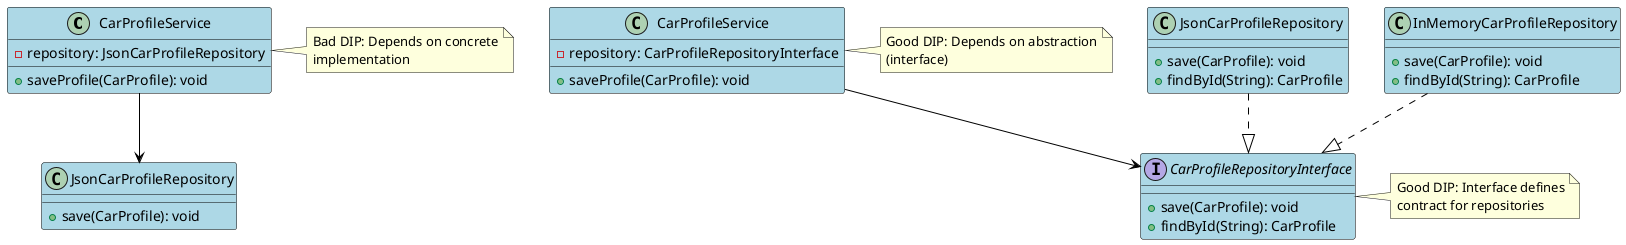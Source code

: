 @startuml ULRICA Dependency Inversion Principle

' Styling
skinparam backgroundColor white
skinparam class {
    BackgroundColor LightBlue
    ArrowColor Black
    BorderColor Black
}

' Bad DIP Example
class "CarProfileService" {
    - repository: JsonCarProfileRepository
    + saveProfile(CarProfile): void
}

class "JsonCarProfileRepository" {
    + save(CarProfile): void
}

' Good DIP Example
interface "CarProfileRepositoryInterface" {
    + save(CarProfile): void
    + findById(String): CarProfile
}

class "CarProfileService" as GoodCarProfileService {
    - repository: CarProfileRepositoryInterface
    + saveProfile(CarProfile): void
}

class "JsonCarProfileRepository" as GoodJsonRepository {
    + save(CarProfile): void
    + findById(String): CarProfile
}

class "InMemoryCarProfileRepository" {
    + save(CarProfile): void
    + findById(String): CarProfile
}

' Relationships
CarProfileService --> JsonCarProfileRepository
GoodCarProfileService --> CarProfileRepositoryInterface
GoodJsonRepository ..|> CarProfileRepositoryInterface
InMemoryCarProfileRepository ..|> CarProfileRepositoryInterface

note right of CarProfileService
  Bad DIP: Depends on concrete
  implementation
end note

note right of GoodCarProfileService
  Good DIP: Depends on abstraction
  (interface)
end note

note right of CarProfileRepositoryInterface
  Good DIP: Interface defines
  contract for repositories
end note

@enduml 